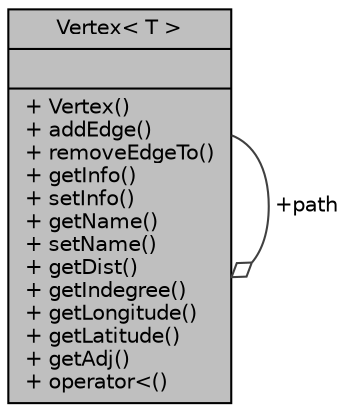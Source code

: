 digraph "Vertex&lt; T &gt;"
{
  edge [fontname="Helvetica",fontsize="10",labelfontname="Helvetica",labelfontsize="10"];
  node [fontname="Helvetica",fontsize="10",shape=record];
  Node1 [label="{Vertex\< T \>\n||+ Vertex()\l+ addEdge()\l+ removeEdgeTo()\l+ getInfo()\l+ setInfo()\l+ getName()\l+ setName()\l+ getDist()\l+ getIndegree()\l+ getLongitude()\l+ getLatitude()\l+ getAdj()\l+ operator\<()\l}",height=0.2,width=0.4,color="black", fillcolor="grey75", style="filled", fontcolor="black"];
  Node1 -> Node1 [color="grey25",fontsize="10",style="solid",label=" +path" ,arrowhead="odiamond",fontname="Helvetica"];
}
